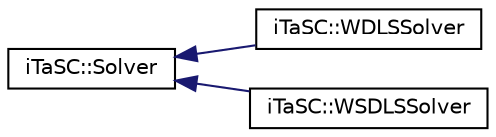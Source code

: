 digraph G
{
  edge [fontname="Helvetica",fontsize="10",labelfontname="Helvetica",labelfontsize="10"];
  node [fontname="Helvetica",fontsize="10",shape=record];
  rankdir=LR;
  Node1 [label="iTaSC::Solver",height=0.2,width=0.4,color="black", fillcolor="white", style="filled",URL="$db/d64/classiTaSC_1_1Solver.html"];
  Node1 -> Node2 [dir=back,color="midnightblue",fontsize="10",style="solid",fontname="Helvetica"];
  Node2 [label="iTaSC::WDLSSolver",height=0.2,width=0.4,color="black", fillcolor="white", style="filled",URL="$db/d50/classiTaSC_1_1WDLSSolver.html"];
  Node1 -> Node3 [dir=back,color="midnightblue",fontsize="10",style="solid",fontname="Helvetica"];
  Node3 [label="iTaSC::WSDLSSolver",height=0.2,width=0.4,color="black", fillcolor="white", style="filled",URL="$d7/d96/classiTaSC_1_1WSDLSSolver.html"];
}
